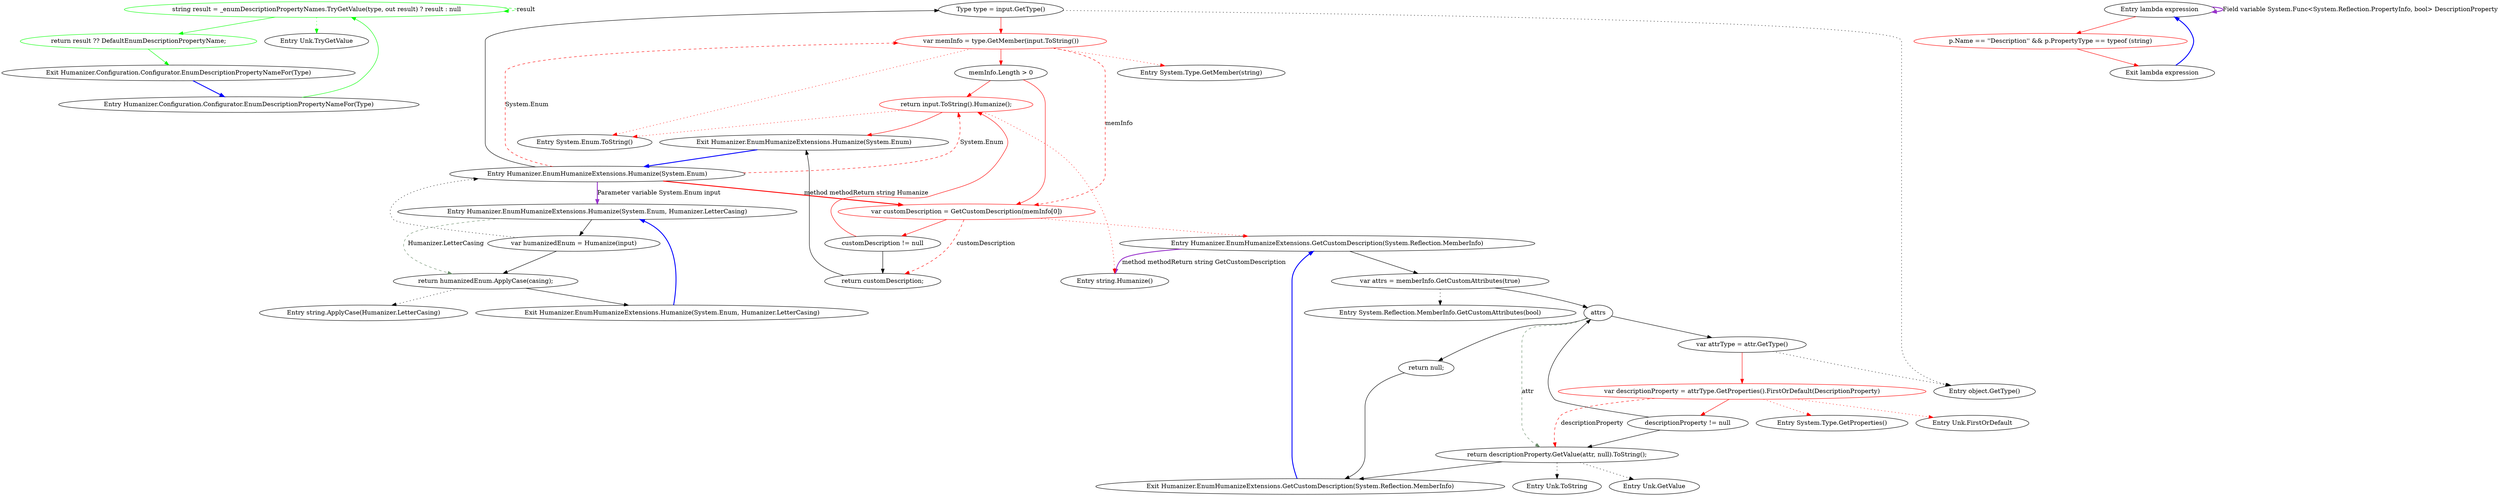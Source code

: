 digraph  {
d1 [label="string result = _enumDescriptionPropertyNames.TryGetValue(type, out result) ? result : null", span="105-105", cluster="Humanizer.Configuration.Configurator.EnumDescriptionPropertyNameFor(Type)", color=green, community=0];
d0 [label="Entry Humanizer.Configuration.Configurator.EnumDescriptionPropertyNameFor(Type)", span="103-103", cluster="Humanizer.Configuration.Configurator.EnumDescriptionPropertyNameFor(Type)"];
d2 [label="return result ?? DefaultEnumDescriptionPropertyName;", span="106-106", cluster="Humanizer.Configuration.Configurator.EnumDescriptionPropertyNameFor(Type)", color=green, community=0];
d4 [label="Entry Unk.TryGetValue", span="", cluster="Unk.TryGetValue"];
d3 [label="Exit Humanizer.Configuration.Configurator.EnumDescriptionPropertyNameFor(Type)", span="103-103", cluster="Humanizer.Configuration.Configurator.EnumDescriptionPropertyNameFor(Type)"];
m0_16 [label="Entry string.Humanize()", span="47-47", cluster="string.Humanize()", file="EnumHumanizeExtensions.cs"];
m0_25 [label="Entry System.Reflection.MemberInfo.GetCustomAttributes(bool)", span="0-0", cluster="System.Reflection.MemberInfo.GetCustomAttributes(bool)", file="EnumHumanizeExtensions.cs"];
m0_34 [label="Entry string.ApplyCase(Humanizer.LetterCasing)", span="15-15", cluster="string.ApplyCase(Humanizer.LetterCasing)", file="EnumHumanizeExtensions.cs"];
m0_13 [label="Entry System.Enum.ToString()", span="0-0", cluster="System.Enum.ToString()", file="EnumHumanizeExtensions.cs"];
m0_28 [label="Entry Unk.GetValue", span="", cluster="Unk.GetValue", file="EnumHumanizeExtensions.cs"];
m0_30 [label="Entry Humanizer.EnumHumanizeExtensions.Humanize(System.Enum, Humanizer.LetterCasing)", span="56-56", cluster="Humanizer.EnumHumanizeExtensions.Humanize(System.Enum, Humanizer.LetterCasing)", file="EnumHumanizeExtensions.cs"];
m0_31 [label="var humanizedEnum = Humanize(input)", span="58-58", cluster="Humanizer.EnumHumanizeExtensions.Humanize(System.Enum, Humanizer.LetterCasing)", file="EnumHumanizeExtensions.cs"];
m0_32 [label="return humanizedEnum.ApplyCase(casing);", span="60-60", cluster="Humanizer.EnumHumanizeExtensions.Humanize(System.Enum, Humanizer.LetterCasing)", file="EnumHumanizeExtensions.cs"];
m0_33 [label="Exit Humanizer.EnumHumanizeExtensions.Humanize(System.Enum, Humanizer.LetterCasing)", span="56-56", cluster="Humanizer.EnumHumanizeExtensions.Humanize(System.Enum, Humanizer.LetterCasing)", file="EnumHumanizeExtensions.cs"];
m0_14 [label="Entry System.Type.GetMember(string)", span="0-0", cluster="System.Type.GetMember(string)", file="EnumHumanizeExtensions.cs"];
m0_15 [label="Entry Humanizer.EnumHumanizeExtensions.GetCustomDescription(System.Reflection.MemberInfo)", span="35-35", cluster="Humanizer.EnumHumanizeExtensions.GetCustomDescription(System.Reflection.MemberInfo)", file="EnumHumanizeExtensions.cs"];
m0_17 [label="var attrs = memberInfo.GetCustomAttributes(true)", span="37-37", cluster="Humanizer.EnumHumanizeExtensions.GetCustomDescription(System.Reflection.MemberInfo)", file="EnumHumanizeExtensions.cs"];
m0_18 [label=attrs, span="39-39", cluster="Humanizer.EnumHumanizeExtensions.GetCustomDescription(System.Reflection.MemberInfo)", file="EnumHumanizeExtensions.cs"];
m0_19 [label="var attrType = attr.GetType()", span="41-41", cluster="Humanizer.EnumHumanizeExtensions.GetCustomDescription(System.Reflection.MemberInfo)", file="EnumHumanizeExtensions.cs"];
m0_23 [label="return null;", span="47-47", cluster="Humanizer.EnumHumanizeExtensions.GetCustomDescription(System.Reflection.MemberInfo)", file="EnumHumanizeExtensions.cs"];
m0_22 [label="return descriptionProperty.GetValue(attr, null).ToString();", span="44-44", cluster="Humanizer.EnumHumanizeExtensions.GetCustomDescription(System.Reflection.MemberInfo)", file="EnumHumanizeExtensions.cs"];
m0_20 [label="var descriptionProperty = attrType.GetProperties().FirstOrDefault(DescriptionProperty)", span="42-42", cluster="Humanizer.EnumHumanizeExtensions.GetCustomDescription(System.Reflection.MemberInfo)", color=red, community=0, file="EnumHumanizeExtensions.cs"];
m0_21 [label="descriptionProperty != null", span="43-43", cluster="Humanizer.EnumHumanizeExtensions.GetCustomDescription(System.Reflection.MemberInfo)", file="EnumHumanizeExtensions.cs"];
m0_24 [label="Exit Humanizer.EnumHumanizeExtensions.GetCustomDescription(System.Reflection.MemberInfo)", span="35-35", cluster="Humanizer.EnumHumanizeExtensions.GetCustomDescription(System.Reflection.MemberInfo)", file="EnumHumanizeExtensions.cs"];
m0_26 [label="Entry System.Type.GetProperties()", span="0-0", cluster="System.Type.GetProperties()", file="EnumHumanizeExtensions.cs"];
m0_12 [label="Entry object.GetType()", span="0-0", cluster="object.GetType()", file="EnumHumanizeExtensions.cs"];
m0_0 [label="Entry lambda expression", span="11-11", cluster="lambda expression", file="EnumHumanizeExtensions.cs"];
m0_1 [label="p.Name == ''Description'' && p.PropertyType == typeof (string)", span="11-11", cluster="lambda expression", color=red, community=0, file="EnumHumanizeExtensions.cs"];
m0_2 [label="Exit lambda expression", span="11-11", cluster="lambda expression", file="EnumHumanizeExtensions.cs"];
m0_27 [label="Entry Unk.FirstOrDefault", span="", cluster="Unk.FirstOrDefault", file="EnumHumanizeExtensions.cs"];
m0_29 [label="Entry Unk.ToString", span="", cluster="Unk.ToString", file="EnumHumanizeExtensions.cs"];
m0_3 [label="Entry Humanizer.EnumHumanizeExtensions.Humanize(System.Enum)", span="18-18", cluster="Humanizer.EnumHumanizeExtensions.Humanize(System.Enum)", file="EnumHumanizeExtensions.cs"];
m0_4 [label="Type type = input.GetType()", span="20-20", cluster="Humanizer.EnumHumanizeExtensions.Humanize(System.Enum)", file="EnumHumanizeExtensions.cs"];
m0_5 [label="var memInfo = type.GetMember(input.ToString())", span="21-21", cluster="Humanizer.EnumHumanizeExtensions.Humanize(System.Enum)", color=red, community=0, file="EnumHumanizeExtensions.cs"];
m0_10 [label="return input.ToString().Humanize();", span="31-31", cluster="Humanizer.EnumHumanizeExtensions.Humanize(System.Enum)", color=red, community=0, file="EnumHumanizeExtensions.cs"];
m0_6 [label="memInfo.Length > 0", span="23-23", cluster="Humanizer.EnumHumanizeExtensions.Humanize(System.Enum)", file="EnumHumanizeExtensions.cs"];
m0_7 [label="var customDescription = GetCustomDescription(memInfo[0])", span="25-25", cluster="Humanizer.EnumHumanizeExtensions.Humanize(System.Enum)", color=red, community=0, file="EnumHumanizeExtensions.cs"];
m0_8 [label="customDescription != null", span="27-27", cluster="Humanizer.EnumHumanizeExtensions.Humanize(System.Enum)", file="EnumHumanizeExtensions.cs"];
m0_9 [label="return customDescription;", span="28-28", cluster="Humanizer.EnumHumanizeExtensions.Humanize(System.Enum)", file="EnumHumanizeExtensions.cs"];
m0_11 [label="Exit Humanizer.EnumHumanizeExtensions.Humanize(System.Enum)", span="18-18", cluster="Humanizer.EnumHumanizeExtensions.Humanize(System.Enum)", file="EnumHumanizeExtensions.cs"];
d1 -> d1  [key=1, style=dashed, color=green, label=result];
d1 -> d2  [key=0, style=solid, color=green];
d1 -> d4  [key=2, style=dotted, color=green];
d0 -> d1  [key=0, style=solid, color=green];
d2 -> d3  [key=0, style=solid, color=green];
d3 -> d0  [key=0, style=bold, color=blue];
m0_30 -> m0_31  [key=0, style=solid];
m0_30 -> m0_32  [key=1, style=dashed, color=darkseagreen4, label="Humanizer.LetterCasing"];
m0_31 -> m0_32  [key=0, style=solid];
m0_31 -> m0_3  [key=2, style=dotted];
m0_32 -> m0_33  [key=0, style=solid];
m0_32 -> m0_34  [key=2, style=dotted];
m0_33 -> m0_30  [key=0, style=bold, color=blue];
m0_15 -> m0_17  [key=0, style=solid];
m0_15 -> m0_16  [key=3, color=darkorchid, style=bold, label="method methodReturn string GetCustomDescription"];
m0_17 -> m0_18  [key=0, style=solid];
m0_17 -> m0_25  [key=2, style=dotted];
m0_18 -> m0_19  [key=0, style=solid];
m0_18 -> m0_23  [key=0, style=solid];
m0_18 -> m0_22  [key=1, style=dashed, color=darkseagreen4, label=attr];
m0_19 -> m0_20  [key=0, style=solid, color=red];
m0_19 -> m0_12  [key=2, style=dotted];
m0_23 -> m0_24  [key=0, style=solid];
m0_22 -> m0_24  [key=0, style=solid];
m0_22 -> m0_28  [key=2, style=dotted];
m0_22 -> m0_29  [key=2, style=dotted];
m0_20 -> m0_21  [key=0, style=solid, color=red];
m0_20 -> m0_26  [key=2, style=dotted, color=red];
m0_20 -> m0_27  [key=2, style=dotted, color=red];
m0_20 -> m0_22  [key=1, style=dashed, color=red, label=descriptionProperty];
m0_21 -> m0_22  [key=0, style=solid];
m0_21 -> m0_18  [key=0, style=solid];
m0_24 -> m0_15  [key=0, style=bold, color=blue];
m0_0 -> m0_1  [key=0, style=solid, color=red];
m0_0 -> m0_0  [key=3, color=darkorchid, style=bold, label="Field variable System.Func<System.Reflection.PropertyInfo, bool> DescriptionProperty"];
m0_1 -> m0_2  [key=0, style=solid, color=red];
m0_2 -> m0_0  [key=0, style=bold, color=blue];
m0_3 -> m0_4  [key=0, style=solid];
m0_3 -> m0_5  [key=1, style=dashed, color=red, label="System.Enum"];
m0_3 -> m0_10  [key=1, style=dashed, color=red, label="System.Enum"];
m0_3 -> m0_7  [key=3, color=red, style=bold, label="method methodReturn string Humanize"];
m0_3 -> m0_30  [key=3, color=darkorchid, style=bold, label="Parameter variable System.Enum input"];
m0_4 -> m0_5  [key=0, style=solid, color=red];
m0_4 -> m0_12  [key=2, style=dotted];
m0_5 -> m0_6  [key=0, style=solid, color=red];
m0_5 -> m0_13  [key=2, style=dotted, color=red];
m0_5 -> m0_14  [key=2, style=dotted, color=red];
m0_5 -> m0_7  [key=1, style=dashed, color=red, label=memInfo];
m0_10 -> m0_11  [key=0, style=solid, color=red];
m0_10 -> m0_13  [key=2, style=dotted, color=red];
m0_10 -> m0_16  [key=2, style=dotted, color=red];
m0_6 -> m0_7  [key=0, style=solid, color=red];
m0_6 -> m0_10  [key=0, style=solid, color=red];
m0_7 -> m0_8  [key=0, style=solid, color=red];
m0_7 -> m0_15  [key=2, style=dotted, color=red];
m0_7 -> m0_9  [key=1, style=dashed, color=red, label=customDescription];
m0_8 -> m0_9  [key=0, style=solid];
m0_8 -> m0_10  [key=0, style=solid, color=red];
m0_9 -> m0_11  [key=0, style=solid];
m0_11 -> m0_3  [key=0, style=bold, color=blue];
}
